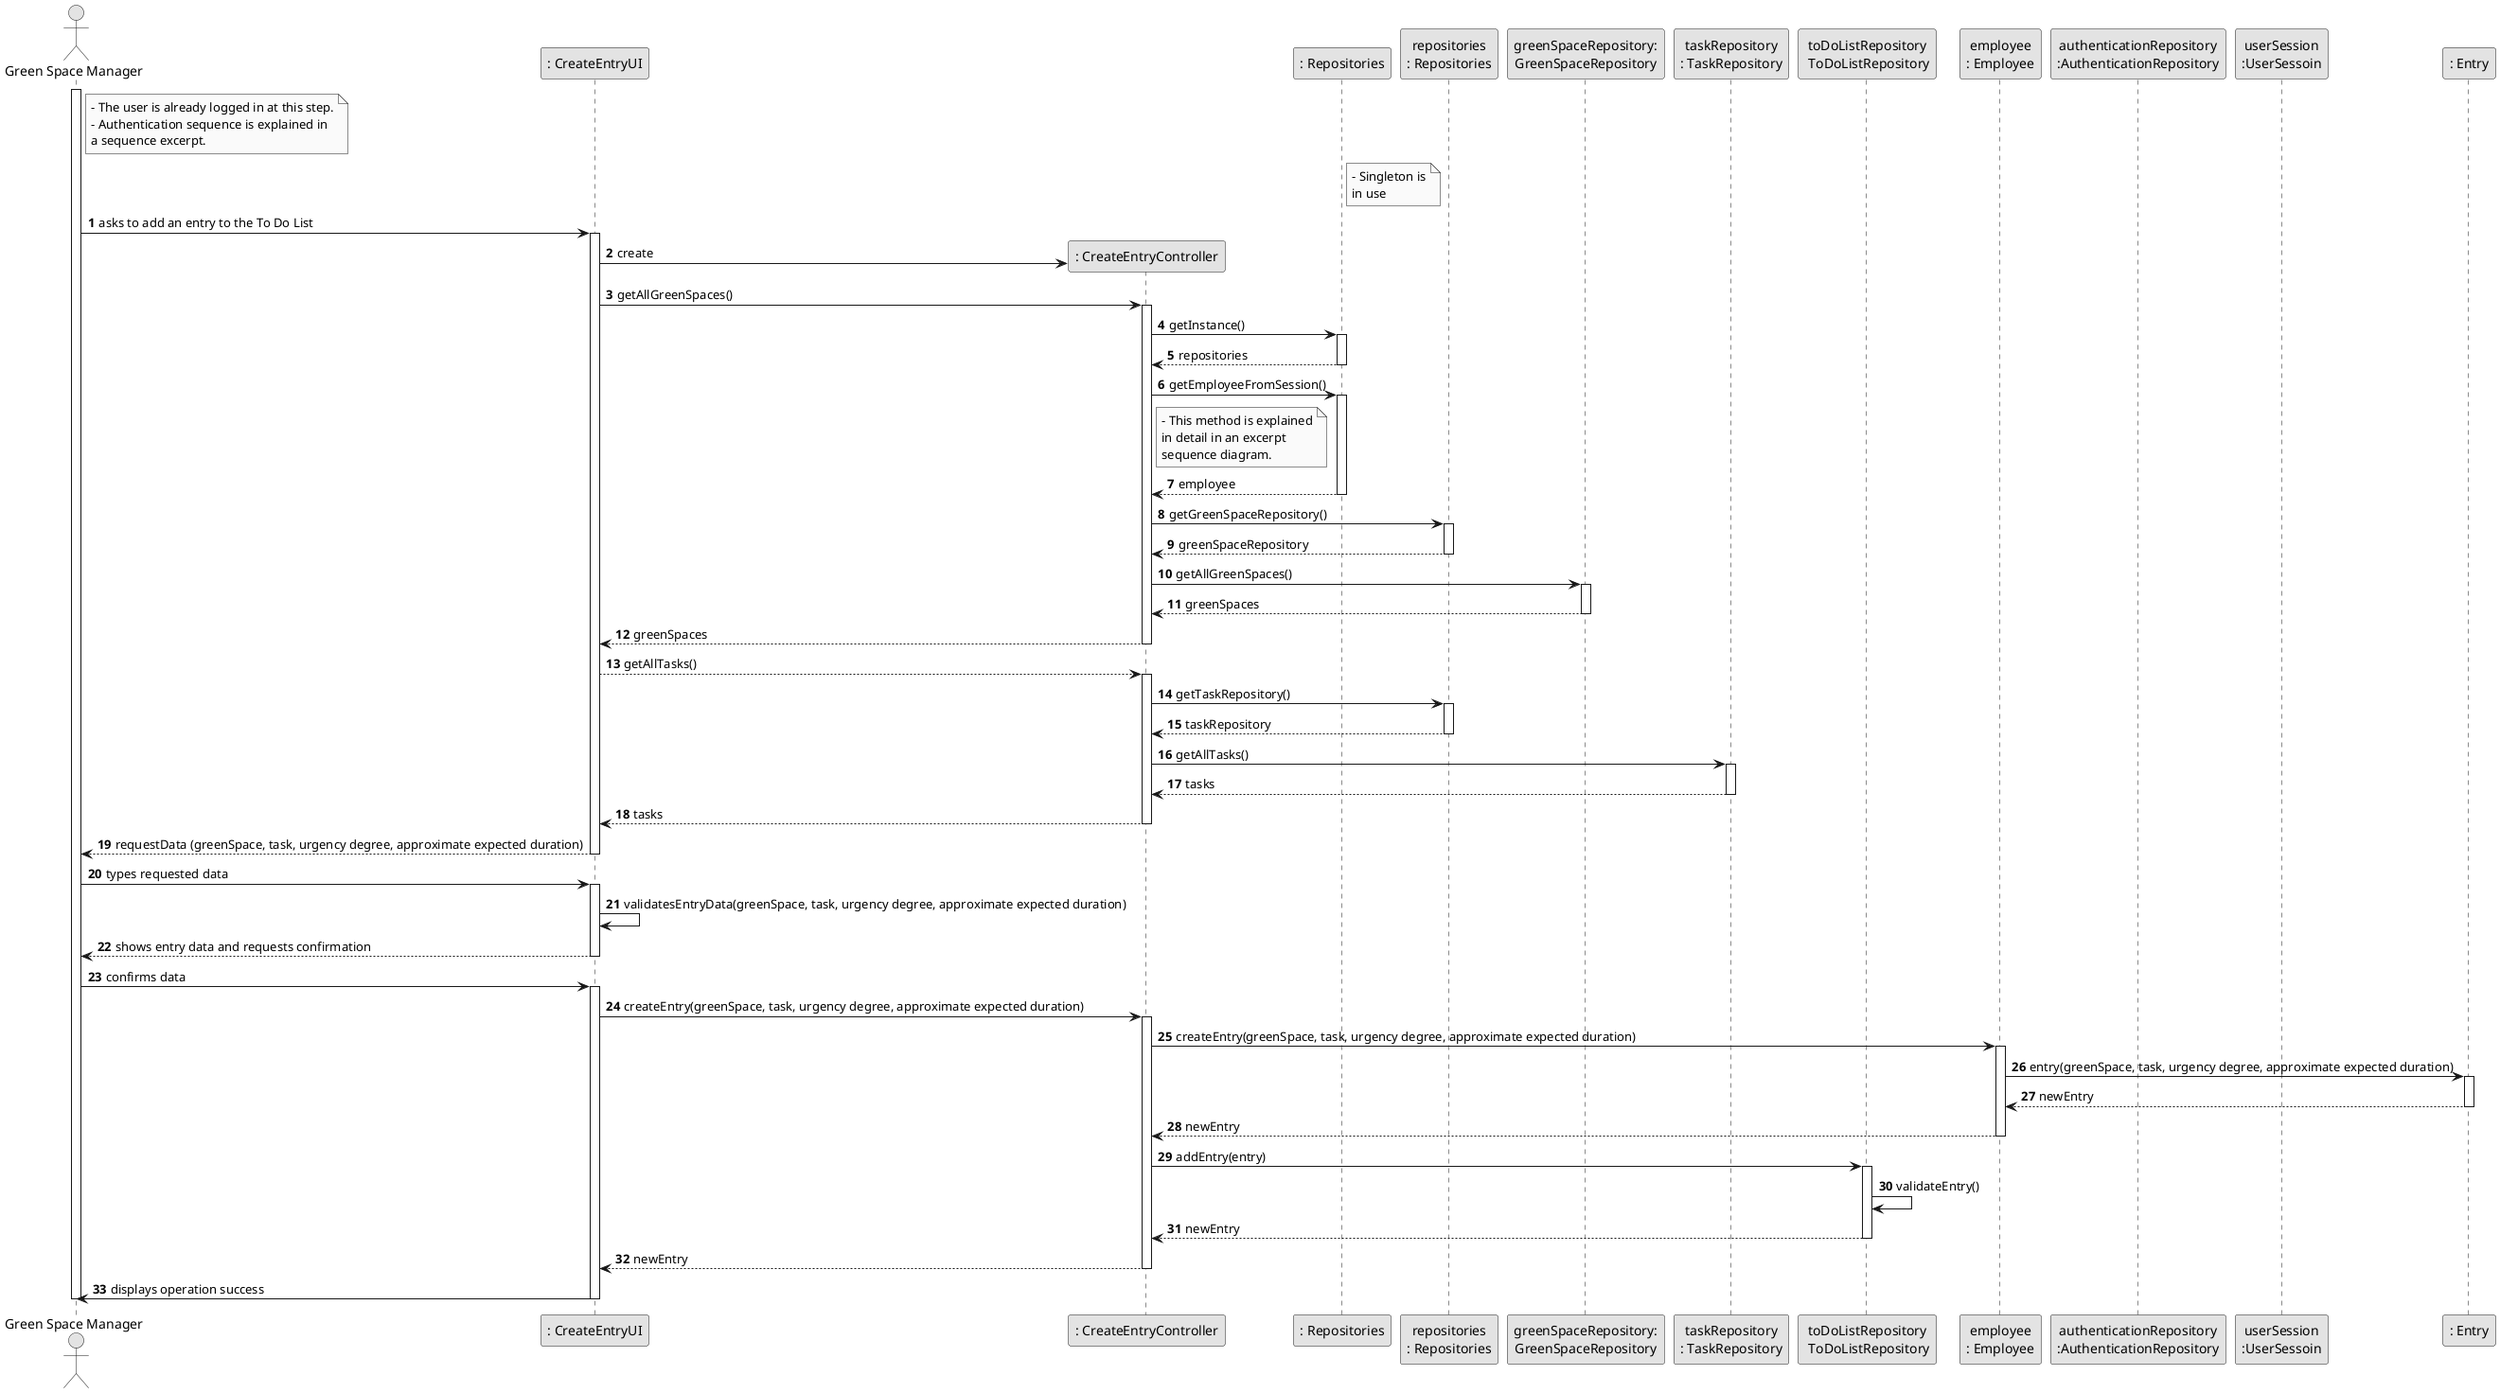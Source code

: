 @startuml
skinparam monochrome true
skinparam packageStyle rectangle
skinparam shadowing false

autonumber

'hide footbox

actor "Green Space Manager" as GSM
participant ": CreateEntryUI" as UI
participant ": CreateEntryController" as CTRL
participant ": Repositories" as ORG_SINGLETON
participant "repositories\n: Repositories" as ORG_INSTANCE
participant "greenSpaceRepository:\nGreenSpaceRepository" as GREENSPACE_REPO
participant "taskRepository\n: TaskRepository" as TASK_REPO
participant "toDoListRepository\n ToDoListRepository" as TODOLIST_REPO
participant "employee\n: Employee" as MNGR
participant "authenticationRepository\n:AuthenticationRepository" as AUTH_REPO
participant "userSession\n:UserSessoin" as USR_SESSION
participant ": Entry" as ENTRY


note right of GSM
    - The user is already logged in at this step.
    - Authentication sequence is explained in
    a sequence excerpt.
end note

note right of ORG_SINGLETON
    - Singleton is
    in use
end note


activate GSM

        GSM -> UI : asks to add an entry to the To Do List

        activate UI
            'create CTRL
        UI -> CTRL** : create

        UI -> CTRL : getAllGreenSpaces()
        activate CTRL

        CTRL -> ORG_SINGLETON : getInstance()
        activate ORG_SINGLETON

        ORG_SINGLETON --> CTRL: repositories
        deactivate ORG_SINGLETON

        CTRL -> ORG_SINGLETON : getEmployeeFromSession()

        note right of CTRL
        - This method is explained
        in detail in an excerpt
        sequence diagram.
        end note

        activate ORG_SINGLETON

        ORG_SINGLETON --> CTRL : employee

        deactivate ORG_SINGLETON

        CTRL -> ORG_INSTANCE : getGreenSpaceRepository()
        activate ORG_INSTANCE

        ORG_INSTANCE --> CTRL: greenSpaceRepository
        deactivate ORG_INSTANCE

        CTRL -> GREENSPACE_REPO : getAllGreenSpaces()
        activate GREENSPACE_REPO

        GREENSPACE_REPO --> CTRL : greenSpaces

        deactivate GREENSPACE_REPO

        CTRL --> UI : greenSpaces
        deactivate CTRL

        UI --> CTRL : getAllTasks()
        activate CTRL

        CTRL -> ORG_INSTANCE : getTaskRepository()
        activate ORG_INSTANCE

        ORG_INSTANCE --> CTRL : taskRepository
        deactivate ORG_INSTANCE

        CTRL -> TASK_REPO : getAllTasks()
        activate TASK_REPO

        TASK_REPO --> CTRL : tasks

        deactivate TASK_REPO

        CTRL --> UI : tasks

        deactivate CTRL

        UI --> GSM : requestData (greenSpace, task, urgency degree, approximate expected duration)

        deactivate UI

        GSM -> UI : types requested data

        activate UI

            UI -> UI : validatesEntryData(greenSpace, task, urgency degree, approximate expected duration)

            deactivate CTRL

            UI --> GSM : shows entry data and requests confirmation

        deactivate UI

            GSM -> UI : confirms data

        activate UI

            UI -> CTRL : createEntry(greenSpace, task, urgency degree, approximate expected duration)


        activate CTRL

                CTRL -> MNGR : createEntry(greenSpace, task, urgency degree, approximate expected duration)

                activate MNGR

                MNGR -> ENTRY : entry(greenSpace, task, urgency degree, approximate expected duration)

                activate ENTRY

                ENTRY --> MNGR : newEntry

                deactivate ENTRY

                MNGR --> CTRL : newEntry

                deactivate MNGR

                CTRL -> TODOLIST_REPO : addEntry(entry)

                activate TODOLIST_REPO

                TODOLIST_REPO -> TODOLIST_REPO : validateEntry()

                TODOLIST_REPO --> CTRL : newEntry

                deactivate TODOLIST_REPO

            CTRL --> UI : newEntry

        deactivate CTRL

        UI -> GSM : displays operation success

    deactivate UI

deactivate GSM

@enduml